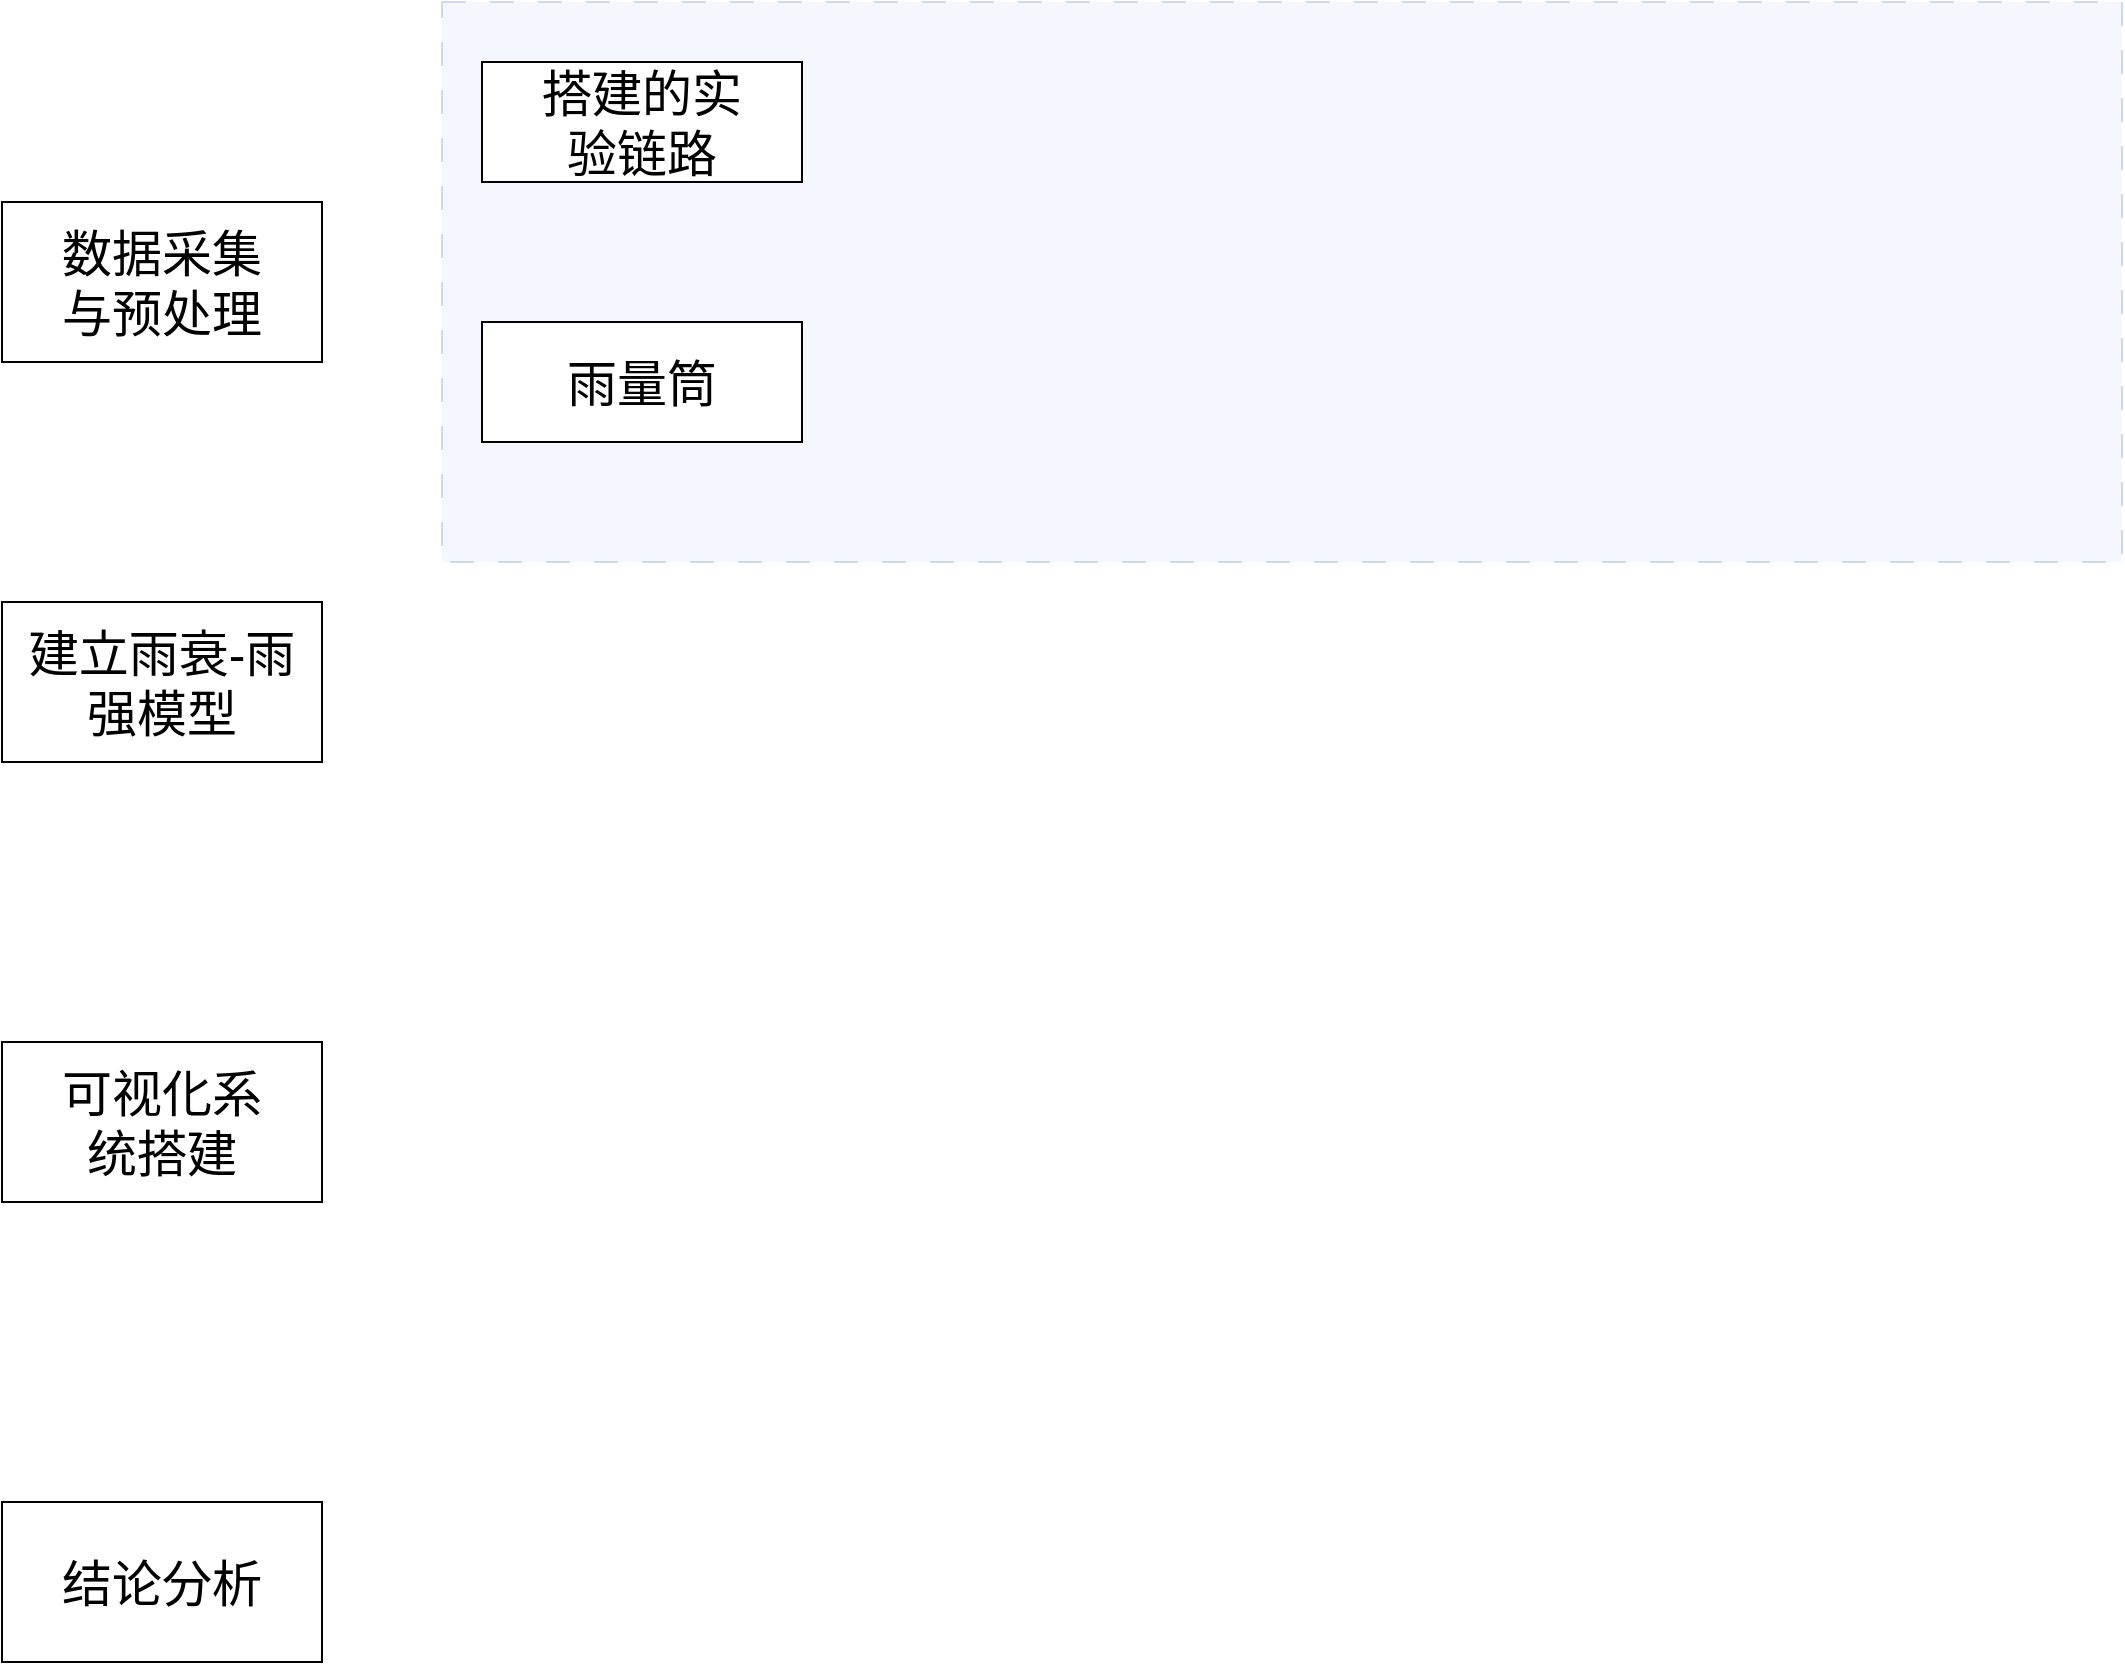 <mxfile version="24.7.7">
  <diagram name="第 1 页" id="nUuuKNKcxejyRIx99wiI">
    <mxGraphModel dx="1050" dy="565" grid="1" gridSize="10" guides="1" tooltips="1" connect="1" arrows="1" fold="1" page="1" pageScale="1" pageWidth="827" pageHeight="1169" math="0" shadow="0">
      <root>
        <mxCell id="0" />
        <mxCell id="1" parent="0" />
        <mxCell id="FiRm2gf36VXY6Adg9K-5-1" value="&lt;font style=&quot;font-size: 25px;&quot;&gt;数据采集&lt;/font&gt;&lt;div&gt;&lt;span style=&quot;font-size: 25px; background-color: initial;&quot;&gt;与预处理&lt;/span&gt;&lt;/div&gt;" style="rounded=0;whiteSpace=wrap;html=1;" vertex="1" parent="1">
          <mxGeometry x="100" y="130" width="160" height="80" as="geometry" />
        </mxCell>
        <mxCell id="FiRm2gf36VXY6Adg9K-5-3" value="&lt;span style=&quot;font-size: 25px;&quot;&gt;建立雨衰-雨强模型&lt;/span&gt;" style="rounded=0;whiteSpace=wrap;html=1;" vertex="1" parent="1">
          <mxGeometry x="100" y="330" width="160" height="80" as="geometry" />
        </mxCell>
        <mxCell id="FiRm2gf36VXY6Adg9K-5-4" value="&lt;span style=&quot;font-size: 25px;&quot;&gt;可视化系&lt;/span&gt;&lt;div&gt;&lt;span style=&quot;font-size: 25px;&quot;&gt;统搭建&lt;/span&gt;&lt;/div&gt;" style="rounded=0;whiteSpace=wrap;html=1;" vertex="1" parent="1">
          <mxGeometry x="100" y="550" width="160" height="80" as="geometry" />
        </mxCell>
        <mxCell id="FiRm2gf36VXY6Adg9K-5-5" value="&lt;span style=&quot;font-size: 25px;&quot;&gt;结论分析&lt;/span&gt;" style="rounded=0;whiteSpace=wrap;html=1;" vertex="1" parent="1">
          <mxGeometry x="100" y="780" width="160" height="80" as="geometry" />
        </mxCell>
        <mxCell id="FiRm2gf36VXY6Adg9K-5-7" value="" style="rounded=0;whiteSpace=wrap;html=1;opacity=30;dashed=1;dashPattern=12 12;fillColor=#dae8fc;strokeColor=#6c8ebf;" vertex="1" parent="1">
          <mxGeometry x="320" y="30" width="840" height="280" as="geometry" />
        </mxCell>
        <mxCell id="FiRm2gf36VXY6Adg9K-5-8" value="&lt;span style=&quot;font-size: 25px;&quot;&gt;搭建的实&lt;/span&gt;&lt;div&gt;&lt;span style=&quot;font-size: 25px;&quot;&gt;验链路&lt;/span&gt;&lt;/div&gt;" style="rounded=0;whiteSpace=wrap;html=1;" vertex="1" parent="1">
          <mxGeometry x="340" y="60" width="160" height="60" as="geometry" />
        </mxCell>
        <mxCell id="FiRm2gf36VXY6Adg9K-5-9" value="&lt;span style=&quot;font-size: 25px;&quot;&gt;雨量筒&lt;/span&gt;" style="rounded=0;whiteSpace=wrap;html=1;" vertex="1" parent="1">
          <mxGeometry x="340" y="190" width="160" height="60" as="geometry" />
        </mxCell>
      </root>
    </mxGraphModel>
  </diagram>
</mxfile>

